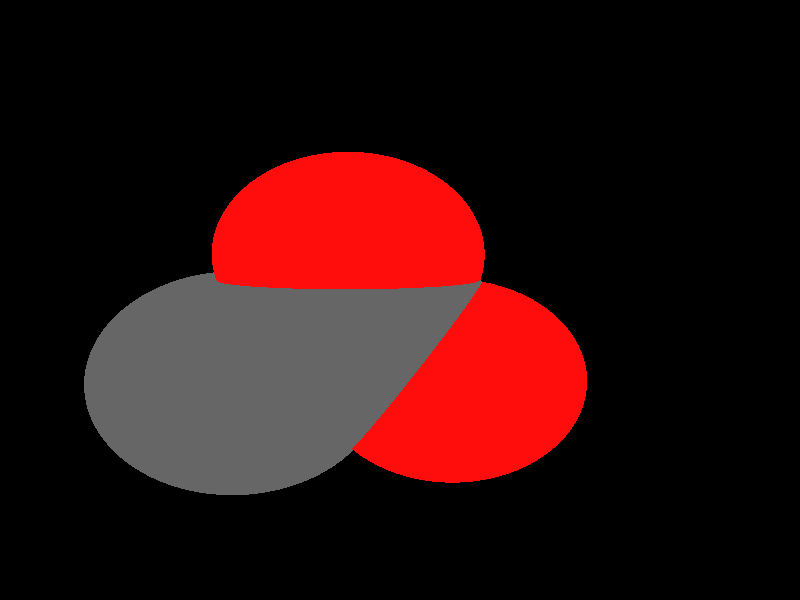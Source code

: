 global_settings {
	ambient_light rgb <0.200000002980232, 0.200000002980232, 0.200000002980232>
	max_trace_level 15
}

background { color rgb <0,0,0> }

camera {
	perspective
	location <2.01837415685913, 1.63368874134039, 12.2472386869314>
	angle 40
	up <0.192957204854745, 0.974519258350954, -0.114366656844337>
	right <0.975284334433471, -0.203272593739751, -0.0866066951394355> * 1
	direction <-0.107647499289602, -0.0948286229859983, -0.989656277785007> }

light_source {
	<15.1342831187104, 9.08955036972245, 12.432294707772>
	color rgb <1, 1, 1>
	fade_distance 29.589631562424
	fade_power 0
	spotlight
	area_light <20, 0, 0>, <0, 0, 20>, 20, 20
	circular
	orient
	point_at <-15.1342831187104, -9.08955036972245, -12.432294707772>
}

light_source {
	<-10.3412979068473, 11.7969013540263, -7.4802505764911>
	color rgb <0.300000011920929, 0.300000011920929, 0.300000011920929> shadowless
	fade_distance 29.589631562424
	fade_power 0
	parallel
	point_at <10.3412979068473, -11.7969013540263, 7.4802505764911>
}

#default {
	finish {ambient 0.5 diffuse 1 specular 0.2 roughness .01 metallic 1}
}

union {
cylinder {
	<0.0115, 0.0559, -0.0015>, 	<-0.7047, -0.17815, -0.0006>, 0.075
	pigment { rgbt <0.400000005960464, 0.400000005960464, 0.400000005960464, 0> }
}
cylinder {
	<-0.7047, -0.17815, -0.0006>, 	<-1.4209, -0.4122, 0.0003>, 0.075
	pigment { rgbt <0.400000005960464, 0.400000005960464, 0.400000005960464, 0> }
}
cylinder {
	<-0.0985813147763261, 0.0791024596081495, -0.00150229076561077>, 	<0.0315872678000899, 0.696671942674348, -0.00050983367534115>, 0.075
	pigment { rgbt <0.400000005960464, 0.400000005960464, 0.400000005960464, 0> }
}
cylinder {
	<0.121581314776326, 0.0326975403918505, -0.00149770923438921>, 	<0.251749897352742, 0.650267023458049, -0.000505252144119589>, 0.075
	pigment { rgbt <0.400000005960464, 0.400000005960464, 0.400000005960464, 0> }
}
cylinder {
	<0.0315872678000899, 0.696671942674348, -0.00050983367534115>, 	<0.150618685223674, 1.26140245960815, 0.000397709234389227>, 0.075
	pigment { rgbt <1, 0.0500000007450581, 0.0500000007450581, 0> }
}
cylinder {
	<0.251749897352742, 0.650267023458049, -0.000505252144119589>, 	<0.370781314776326, 1.21499754039185, 0.000402290765610787>, 0.075
	pigment { rgbt <1, 0.0500000007450581, 0.0500000007450581, 0> }
}
cylinder {
	<0.0115, 0.0559, -0.0015>, 	<0.531095906000559, -0.410332002141042, -0.000511779558157096>, 0.075
	pigment { rgbt <0.400000005960464, 0.400000005960464, 0.400000005960464, 0> }
}
cylinder {
	<0.531095906000559, -0.410332002141042, -0.000511779558157096>, 	<1.0105, -0.8405, 0.0004>, 0.075
	pigment { rgbt <1, 0.0500000007450581, 0.0500000007450581, 0> }
}
sphere {
	<0.0115, 0.0559, -0.0015>, 0.4104
	pigment { rgbt <0.400000005960464, 0.400000005960464, 0.400000005960464,0> }
}
sphere {
	<-1.4209, -0.4122, 0.0003>, 0.4104
	pigment { rgbt <0.400000005960464, 0.400000005960464, 0.400000005960464,0> }
}
sphere {
	<0.2607, 1.2382, 0.0004>, 0.3564
	pigment { rgbt <1, 0.0500000007450581, 0.0500000007450581,0> }
}
sphere {
	<1.0105, -0.8405, 0.0004>, 0.3564
	pigment { rgbt <1, 0.0500000007450581, 0.0500000007450581,0> }
}
}
merge {
}
union {
}
merge {
sphere {
	<0.0115, 0.0559, -0.0015>, 1.69983
	pigment { rgbt <0, 0, 0,0> }
}
sphere {
	<-1.4209, -0.4122, 0.0003>, 1.69983
	pigment { rgbt <0, 0, 0,0> }
}
sphere {
	<0.2607, 1.2382, 0.0004>, 1.519848
	pigment { rgbt <0, 0, 0,0> }
}
sphere {
	<1.0105, -0.8405, 0.0004>, 1.519848
	pigment { rgbt <0, 0, 0,0> }
}
sphere {
	<0.0115, 0.0559, -0.0015>, 1.7
	pigment { rgbt <0.400000005960464, 0.400000005960464, 0.400000005960464,0.350000023841858> }
}
sphere {
	<-1.4209, -0.4122, 0.0003>, 1.7
	pigment { rgbt <0.400000005960464, 0.400000005960464, 0.400000005960464,0.350000023841858> }
}
sphere {
	<0.2607, 1.2382, 0.0004>, 1.52
	pigment { rgbt <1, 0.0500000007450581, 0.0500000007450581,0.350000023841858> }
}
sphere {
	<1.0105, -0.8405, 0.0004>, 1.52
	pigment { rgbt <1, 0.0500000007450581, 0.0500000007450581,0.350000023841858> }
}
}
